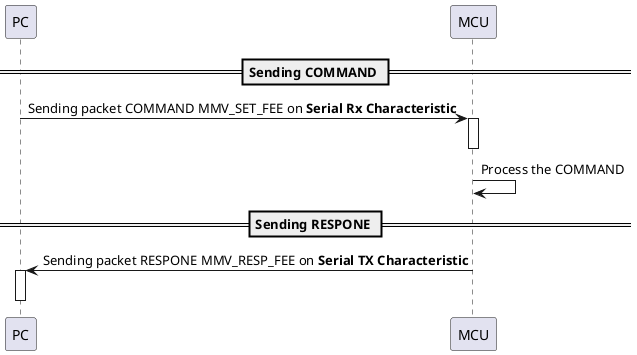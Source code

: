 @startuml command 5

== Sending COMMAND ==
PC -> MCU: Sending packet COMMAND MMV_SET_FEE on **Serial Rx Characteristic**
Activate MCU
Deactivate MCU
MCU -> MCU: Process the COMMAND
== Sending RESPONE == 
MCU -> PC: Sending packet RESPONE MMV_RESP_FEE on **Serial TX Characteristic**
Activate PC
Deactivate PC

@enduml